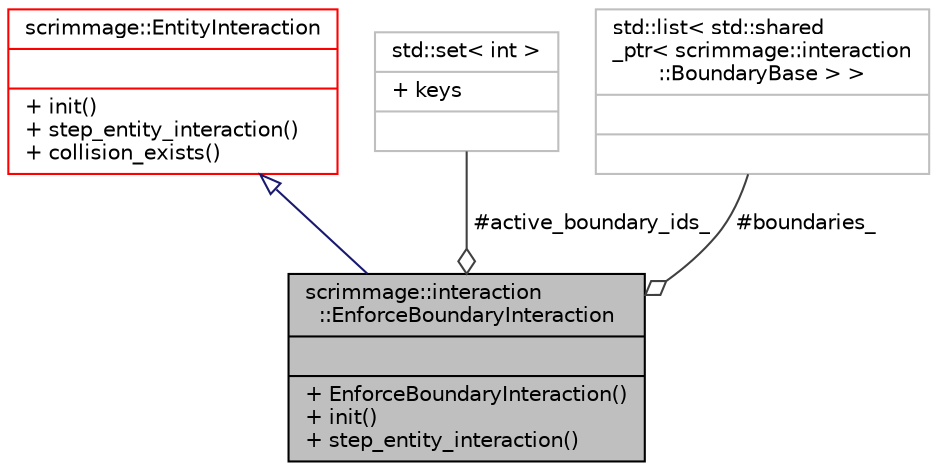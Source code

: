 digraph "scrimmage::interaction::EnforceBoundaryInteraction"
{
 // LATEX_PDF_SIZE
  edge [fontname="Helvetica",fontsize="10",labelfontname="Helvetica",labelfontsize="10"];
  node [fontname="Helvetica",fontsize="10",shape=record];
  Node1 [label="{scrimmage::interaction\l::EnforceBoundaryInteraction\n||+ EnforceBoundaryInteraction()\l+ init()\l+ step_entity_interaction()\l}",height=0.2,width=0.4,color="black", fillcolor="grey75", style="filled", fontcolor="black",tooltip=" "];
  Node2 -> Node1 [dir="back",color="midnightblue",fontsize="10",style="solid",arrowtail="onormal",fontname="Helvetica"];
  Node2 [label="{scrimmage::EntityInteraction\n||+ init()\l+ step_entity_interaction()\l+ collision_exists()\l}",height=0.2,width=0.4,color="red", fillcolor="white", style="filled",URL="$classscrimmage_1_1EntityInteraction.html",tooltip=" "];
  Node86 -> Node1 [color="grey25",fontsize="10",style="solid",label=" #active_boundary_ids_" ,arrowhead="odiamond",fontname="Helvetica"];
  Node86 [label="{std::set\< int \>\n|+ keys\l|}",height=0.2,width=0.4,color="grey75", fillcolor="white", style="filled",tooltip=" "];
  Node87 -> Node1 [color="grey25",fontsize="10",style="solid",label=" #boundaries_" ,arrowhead="odiamond",fontname="Helvetica"];
  Node87 [label="{std::list\< std::shared\l_ptr\< scrimmage::interaction\l::BoundaryBase \> \>\n||}",height=0.2,width=0.4,color="grey75", fillcolor="white", style="filled",tooltip=" "];
}
